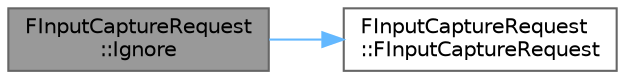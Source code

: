 digraph "FInputCaptureRequest::Ignore"
{
 // INTERACTIVE_SVG=YES
 // LATEX_PDF_SIZE
  bgcolor="transparent";
  edge [fontname=Helvetica,fontsize=10,labelfontname=Helvetica,labelfontsize=10];
  node [fontname=Helvetica,fontsize=10,shape=box,height=0.2,width=0.4];
  rankdir="LR";
  Node1 [id="Node000001",label="FInputCaptureRequest\l::Ignore",height=0.2,width=0.4,color="gray40", fillcolor="grey60", style="filled", fontcolor="black",tooltip="Create an ignore-capture request."];
  Node1 -> Node2 [id="edge1_Node000001_Node000002",color="steelblue1",style="solid",tooltip=" "];
  Node2 [id="Node000002",label="FInputCaptureRequest\l::FInputCaptureRequest",height=0.2,width=0.4,color="grey40", fillcolor="white", style="filled",URL="$dd/d7e/structFInputCaptureRequest.html#a9eb08e269ed7b466969b0bd5a53443d5",tooltip=" "];
}
